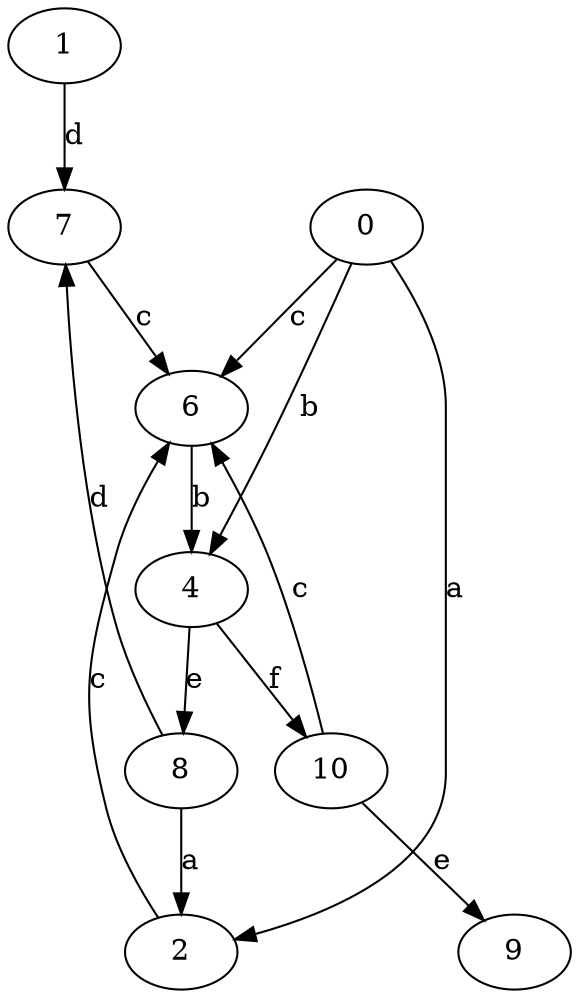 strict digraph  {
1;
2;
4;
0;
6;
7;
8;
9;
10;
1 -> 7  [label=d];
2 -> 6  [label=c];
4 -> 8  [label=e];
4 -> 10  [label=f];
0 -> 2  [label=a];
0 -> 4  [label=b];
0 -> 6  [label=c];
6 -> 4  [label=b];
7 -> 6  [label=c];
8 -> 2  [label=a];
8 -> 7  [label=d];
10 -> 6  [label=c];
10 -> 9  [label=e];
}
